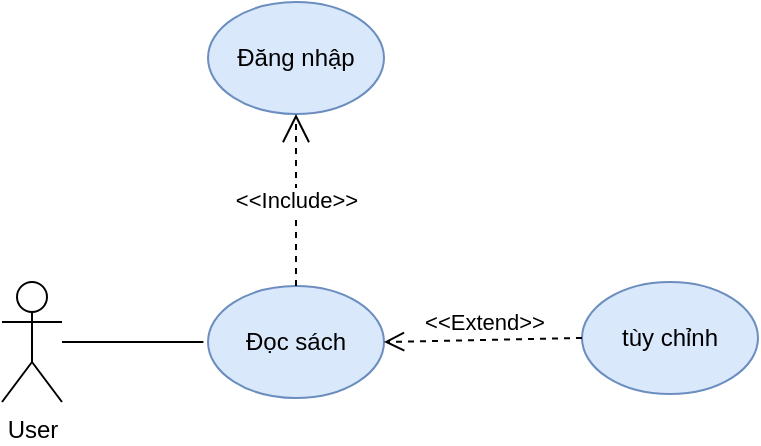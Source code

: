 <mxfile version="10.7.5" type="device"><diagram id="DDMHaotFS4ImZybWTHIl" name="Page-1"><mxGraphModel dx="824" dy="896" grid="0" gridSize="10" guides="1" tooltips="1" connect="1" arrows="1" fold="1" page="0" pageScale="1" pageWidth="850" pageHeight="1100" math="0" shadow="0"><root><mxCell id="0"/><mxCell id="1" parent="0"/><mxCell id="gOEDrNA_usJP4KH3EKtO-1" value="User" style="shape=umlActor;verticalLabelPosition=bottom;labelBackgroundColor=#ffffff;verticalAlign=top;html=1;outlineConnect=0;" vertex="1" parent="1"><mxGeometry x="121" y="-79" width="30" height="60" as="geometry"/></mxCell><mxCell id="gOEDrNA_usJP4KH3EKtO-2" value="Đọc sách" style="ellipse;whiteSpace=wrap;html=1;fillColor=#dae8fc;strokeColor=#6c8ebf;" vertex="1" parent="1"><mxGeometry x="224" y="-77" width="88" height="56" as="geometry"/></mxCell><mxCell id="gOEDrNA_usJP4KH3EKtO-4" value="Đăng nhập" style="ellipse;whiteSpace=wrap;html=1;fillColor=#dae8fc;strokeColor=#6c8ebf;" vertex="1" parent="1"><mxGeometry x="224" y="-219" width="88" height="56" as="geometry"/></mxCell><mxCell id="gOEDrNA_usJP4KH3EKtO-5" value="" style="endArrow=none;html=1;" edge="1" parent="1" source="gOEDrNA_usJP4KH3EKtO-1"><mxGeometry width="50" height="50" relative="1" as="geometry"><mxPoint x="151" y="1" as="sourcePoint"/><mxPoint x="221.711" y="-49" as="targetPoint"/></mxGeometry></mxCell><mxCell id="gOEDrNA_usJP4KH3EKtO-6" value="tùy chỉnh" style="ellipse;whiteSpace=wrap;html=1;fillColor=#dae8fc;strokeColor=#6c8ebf;" vertex="1" parent="1"><mxGeometry x="411" y="-79" width="88" height="56" as="geometry"/></mxCell><mxCell id="gOEDrNA_usJP4KH3EKtO-7" value="&amp;lt;&amp;lt;Extend&amp;gt;&amp;gt;" style="html=1;verticalAlign=bottom;endArrow=open;dashed=1;endSize=8;exitX=0;exitY=0.5;exitDx=0;exitDy=0;entryX=1;entryY=0.5;entryDx=0;entryDy=0;" edge="1" parent="1" source="gOEDrNA_usJP4KH3EKtO-6" target="gOEDrNA_usJP4KH3EKtO-2"><mxGeometry relative="1" as="geometry"><mxPoint x="346" y="-118" as="sourcePoint"/><mxPoint x="266" y="-118" as="targetPoint"/></mxGeometry></mxCell><mxCell id="gOEDrNA_usJP4KH3EKtO-8" value="&amp;lt;&amp;lt;Include&amp;gt;&amp;gt;" style="endArrow=open;endSize=12;dashed=1;html=1;entryX=0.5;entryY=1;entryDx=0;entryDy=0;exitX=0.5;exitY=0;exitDx=0;exitDy=0;" edge="1" parent="1" source="gOEDrNA_usJP4KH3EKtO-2" target="gOEDrNA_usJP4KH3EKtO-4"><mxGeometry width="160" relative="1" as="geometry"><mxPoint x="289" y="-99" as="sourcePoint"/><mxPoint x="449" y="-99" as="targetPoint"/></mxGeometry></mxCell></root></mxGraphModel></diagram></mxfile>